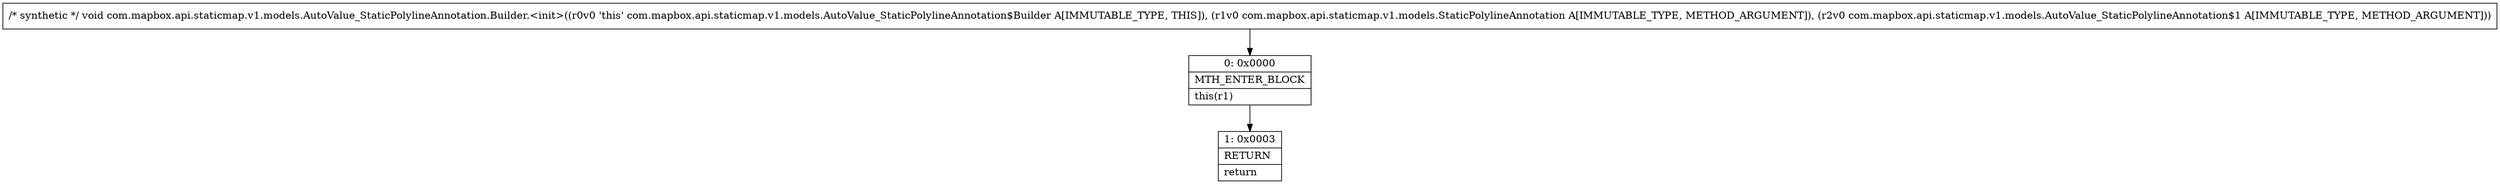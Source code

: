 digraph "CFG forcom.mapbox.api.staticmap.v1.models.AutoValue_StaticPolylineAnnotation.Builder.\<init\>(Lcom\/mapbox\/api\/staticmap\/v1\/models\/StaticPolylineAnnotation;Lcom\/mapbox\/api\/staticmap\/v1\/models\/AutoValue_StaticPolylineAnnotation$1;)V" {
Node_0 [shape=record,label="{0\:\ 0x0000|MTH_ENTER_BLOCK\l|this(r1)\l}"];
Node_1 [shape=record,label="{1\:\ 0x0003|RETURN\l|return\l}"];
MethodNode[shape=record,label="{\/* synthetic *\/ void com.mapbox.api.staticmap.v1.models.AutoValue_StaticPolylineAnnotation.Builder.\<init\>((r0v0 'this' com.mapbox.api.staticmap.v1.models.AutoValue_StaticPolylineAnnotation$Builder A[IMMUTABLE_TYPE, THIS]), (r1v0 com.mapbox.api.staticmap.v1.models.StaticPolylineAnnotation A[IMMUTABLE_TYPE, METHOD_ARGUMENT]), (r2v0 com.mapbox.api.staticmap.v1.models.AutoValue_StaticPolylineAnnotation$1 A[IMMUTABLE_TYPE, METHOD_ARGUMENT])) }"];
MethodNode -> Node_0;
Node_0 -> Node_1;
}

